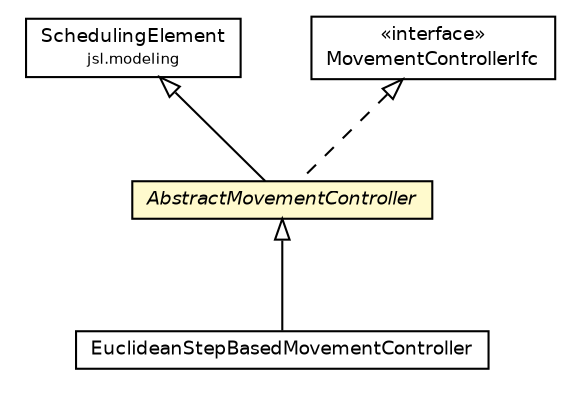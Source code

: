 #!/usr/local/bin/dot
#
# Class diagram 
# Generated by UMLGraph version 5.4 (http://www.umlgraph.org/)
#

digraph G {
	edge [fontname="Helvetica",fontsize=10,labelfontname="Helvetica",labelfontsize=10];
	node [fontname="Helvetica",fontsize=10,shape=plaintext];
	nodesep=0.25;
	ranksep=0.5;
	// jsl.modeling.SchedulingElement
	c17533 [label=<<table title="jsl.modeling.SchedulingElement" border="0" cellborder="1" cellspacing="0" cellpadding="2" port="p" href="../../SchedulingElement.html">
		<tr><td><table border="0" cellspacing="0" cellpadding="1">
<tr><td align="center" balign="center"> SchedulingElement </td></tr>
<tr><td align="center" balign="center"><font point-size="7.0"> jsl.modeling </font></td></tr>
		</table></td></tr>
		</table>>, URL="../../SchedulingElement.html", fontname="Helvetica", fontcolor="black", fontsize=9.0];
	// jsl.modeling.elements.spatial.MovementControllerIfc
	c17708 [label=<<table title="jsl.modeling.elements.spatial.MovementControllerIfc" border="0" cellborder="1" cellspacing="0" cellpadding="2" port="p" href="./MovementControllerIfc.html">
		<tr><td><table border="0" cellspacing="0" cellpadding="1">
<tr><td align="center" balign="center"> &#171;interface&#187; </td></tr>
<tr><td align="center" balign="center"> MovementControllerIfc </td></tr>
		</table></td></tr>
		</table>>, URL="./MovementControllerIfc.html", fontname="Helvetica", fontcolor="black", fontsize=9.0];
	// jsl.modeling.elements.spatial.EuclideanStepBasedMovementController
	c17715 [label=<<table title="jsl.modeling.elements.spatial.EuclideanStepBasedMovementController" border="0" cellborder="1" cellspacing="0" cellpadding="2" port="p" href="./EuclideanStepBasedMovementController.html">
		<tr><td><table border="0" cellspacing="0" cellpadding="1">
<tr><td align="center" balign="center"> EuclideanStepBasedMovementController </td></tr>
		</table></td></tr>
		</table>>, URL="./EuclideanStepBasedMovementController.html", fontname="Helvetica", fontcolor="black", fontsize=9.0];
	// jsl.modeling.elements.spatial.AbstractMovementController
	c17722 [label=<<table title="jsl.modeling.elements.spatial.AbstractMovementController" border="0" cellborder="1" cellspacing="0" cellpadding="2" port="p" bgcolor="lemonChiffon" href="./AbstractMovementController.html">
		<tr><td><table border="0" cellspacing="0" cellpadding="1">
<tr><td align="center" balign="center"><font face="Helvetica-Oblique"> AbstractMovementController </font></td></tr>
		</table></td></tr>
		</table>>, URL="./AbstractMovementController.html", fontname="Helvetica", fontcolor="black", fontsize=9.0];
	//jsl.modeling.elements.spatial.EuclideanStepBasedMovementController extends jsl.modeling.elements.spatial.AbstractMovementController
	c17722:p -> c17715:p [dir=back,arrowtail=empty];
	//jsl.modeling.elements.spatial.AbstractMovementController extends jsl.modeling.SchedulingElement
	c17533:p -> c17722:p [dir=back,arrowtail=empty];
	//jsl.modeling.elements.spatial.AbstractMovementController implements jsl.modeling.elements.spatial.MovementControllerIfc
	c17708:p -> c17722:p [dir=back,arrowtail=empty,style=dashed];
}

